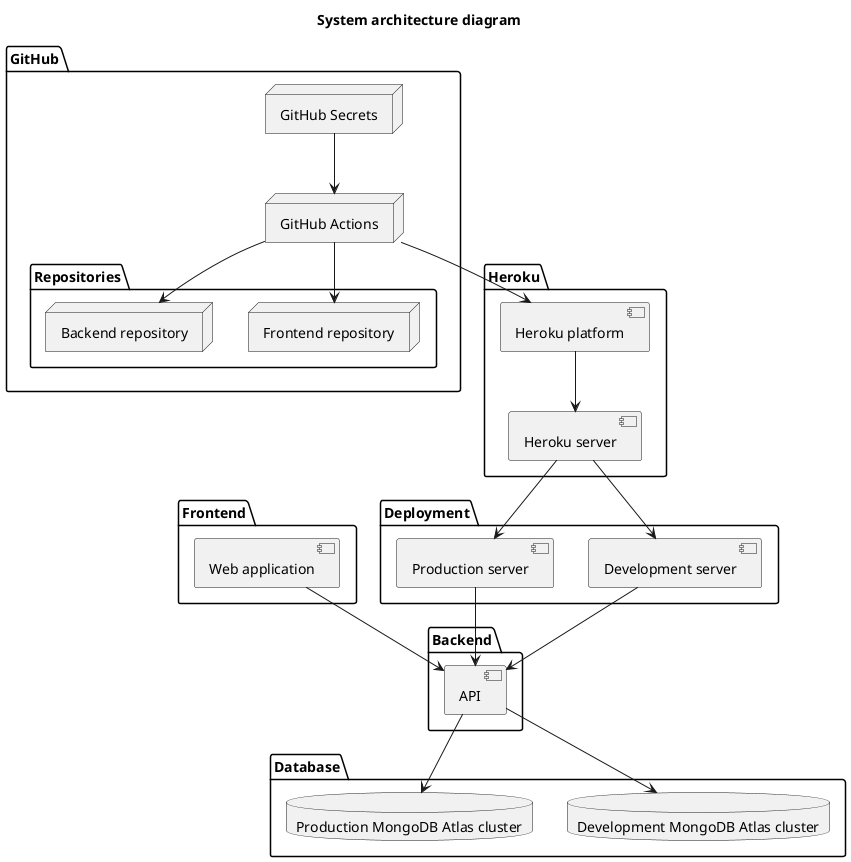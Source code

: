 @startuml

title System architecture diagram

package "GitHub" {
  package "Repositories" {
    node "Frontend repository"
    node "Backend repository"
  }
  node "GitHub Actions"
  node "GitHub Secrets"
}

package "Frontend" {
  [Web application]
}

package "Backend" {
  [API]
}

package "Heroku" {
  [Heroku platform]
  [Heroku server]
}

package "Deployment" {
  [Development server]
  [Production server]
}

package "Database" {
  database "Development MongoDB Atlas cluster"
  database "Production MongoDB Atlas cluster"
}

[Web application] --> [API]
[API] --> [Development MongoDB Atlas cluster]
[API] --> [Production MongoDB Atlas cluster]
[Development server] --> [API]
[Production server] --> [API]

[Heroku server] --> [Development server]
[Heroku server] --> [Production server]
[Heroku platform] --> [Heroku server]

[GitHub Actions] --> [Frontend repository]
[GitHub Actions] --> [Backend repository]
[GitHub Secrets] --> [GitHub Actions]
[GitHub Actions] --> [Heroku platform]

@enduml